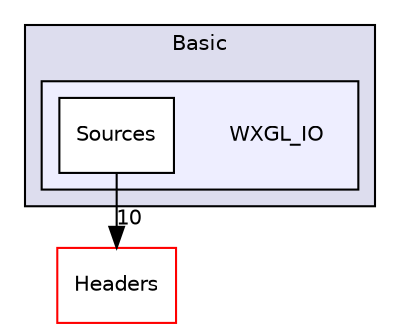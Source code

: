 digraph "WXGL_IO" {
  compound=true
  node [ fontsize="10", fontname="Helvetica"];
  edge [ labelfontsize="10", labelfontname="Helvetica"];
  subgraph clusterdir_fff1b91a0428f70ca6ccff656ee7b826 {
    graph [ bgcolor="#ddddee", pencolor="black", label="Basic" fontname="Helvetica", fontsize="10", URL="dir_fff1b91a0428f70ca6ccff656ee7b826.html"]
  subgraph clusterdir_3a681688817552d1616f0f2cfe1efa09 {
    graph [ bgcolor="#eeeeff", pencolor="black", label="" URL="dir_3a681688817552d1616f0f2cfe1efa09.html"];
    dir_3a681688817552d1616f0f2cfe1efa09 [shape=plaintext label="WXGL_IO"];
    dir_cf94daa4ba28a55becfa6e95aa426d36 [shape=box label="Sources" color="black" fillcolor="white" style="filled" URL="dir_cf94daa4ba28a55becfa6e95aa426d36.html"];
  }
  }
  dir_3ed09e8ce6640af79318ee4a8db1ede0 [shape=box label="Headers" fillcolor="white" style="filled" color="red" URL="dir_3ed09e8ce6640af79318ee4a8db1ede0.html"];
  dir_cf94daa4ba28a55becfa6e95aa426d36->dir_3ed09e8ce6640af79318ee4a8db1ede0 [headlabel="10", labeldistance=1.5 headhref="dir_000075_000008.html"];
}
